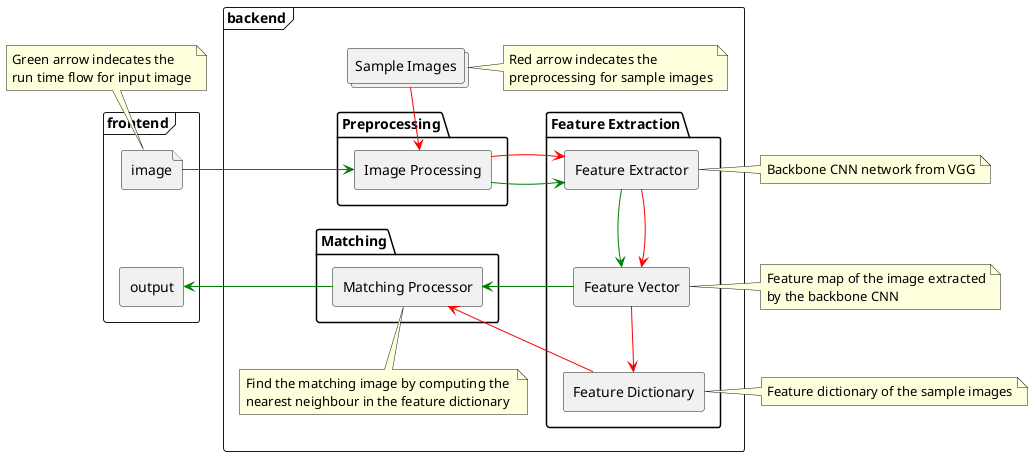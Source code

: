 @startuml "System Design for My App"

skinparam ComponentStyle rectangle


frame frontend{
    file image
    [output]
    image -[hidden]- [output]
}


frame backend {
    collections "Sample Images"
    note as R
    Red arrow indecates the 
    preprocessing for sample images
    end note

    package Preprocessing {
        [Image Processing]
    }


    package "Feature Extraction"{
        [Feature Extractor]
        [Feature Vector]
        [Feature Dictionary]
    }

    package "Matching"{
        [Matching Processor]
    }
    note as MP
    Find the matching image by computing the 
    nearest neighbour in the feature dictionary
    end note
}

image->[Image Processing] #Green
[Sample Images]-->[Image Processing] #Red
[Image Processing] -> [Feature Extractor] #Green
[Image Processing] -> [Feature Extractor] #Red
[Feature Extractor]-->[Feature Vector] #Green
[Feature Extractor]-->[Feature Vector] #Red
[Feature Vector]-->[Feature Dictionary] #Red

[Matching Processor]<-[Feature Vector] #Green
[Matching Processor]<-[Feature Dictionary] #Red

[output]<-[Matching Processor] #Green

note as G
Green arrow indecates the 
run time flow for input image
end note

note as CNN
Backbone CNN network from VGG
end note

note as FM
Feature map of the image extracted
by the backbone CNN
end note

note as FD
Feature dictionary of the sample images
end note



G -- image
[Sample Images] - R

CNN - [Feature Extractor]

FM - [Feature Vector]

FD - [Feature Dictionary]

[Matching Processor] -- MP

@enduml